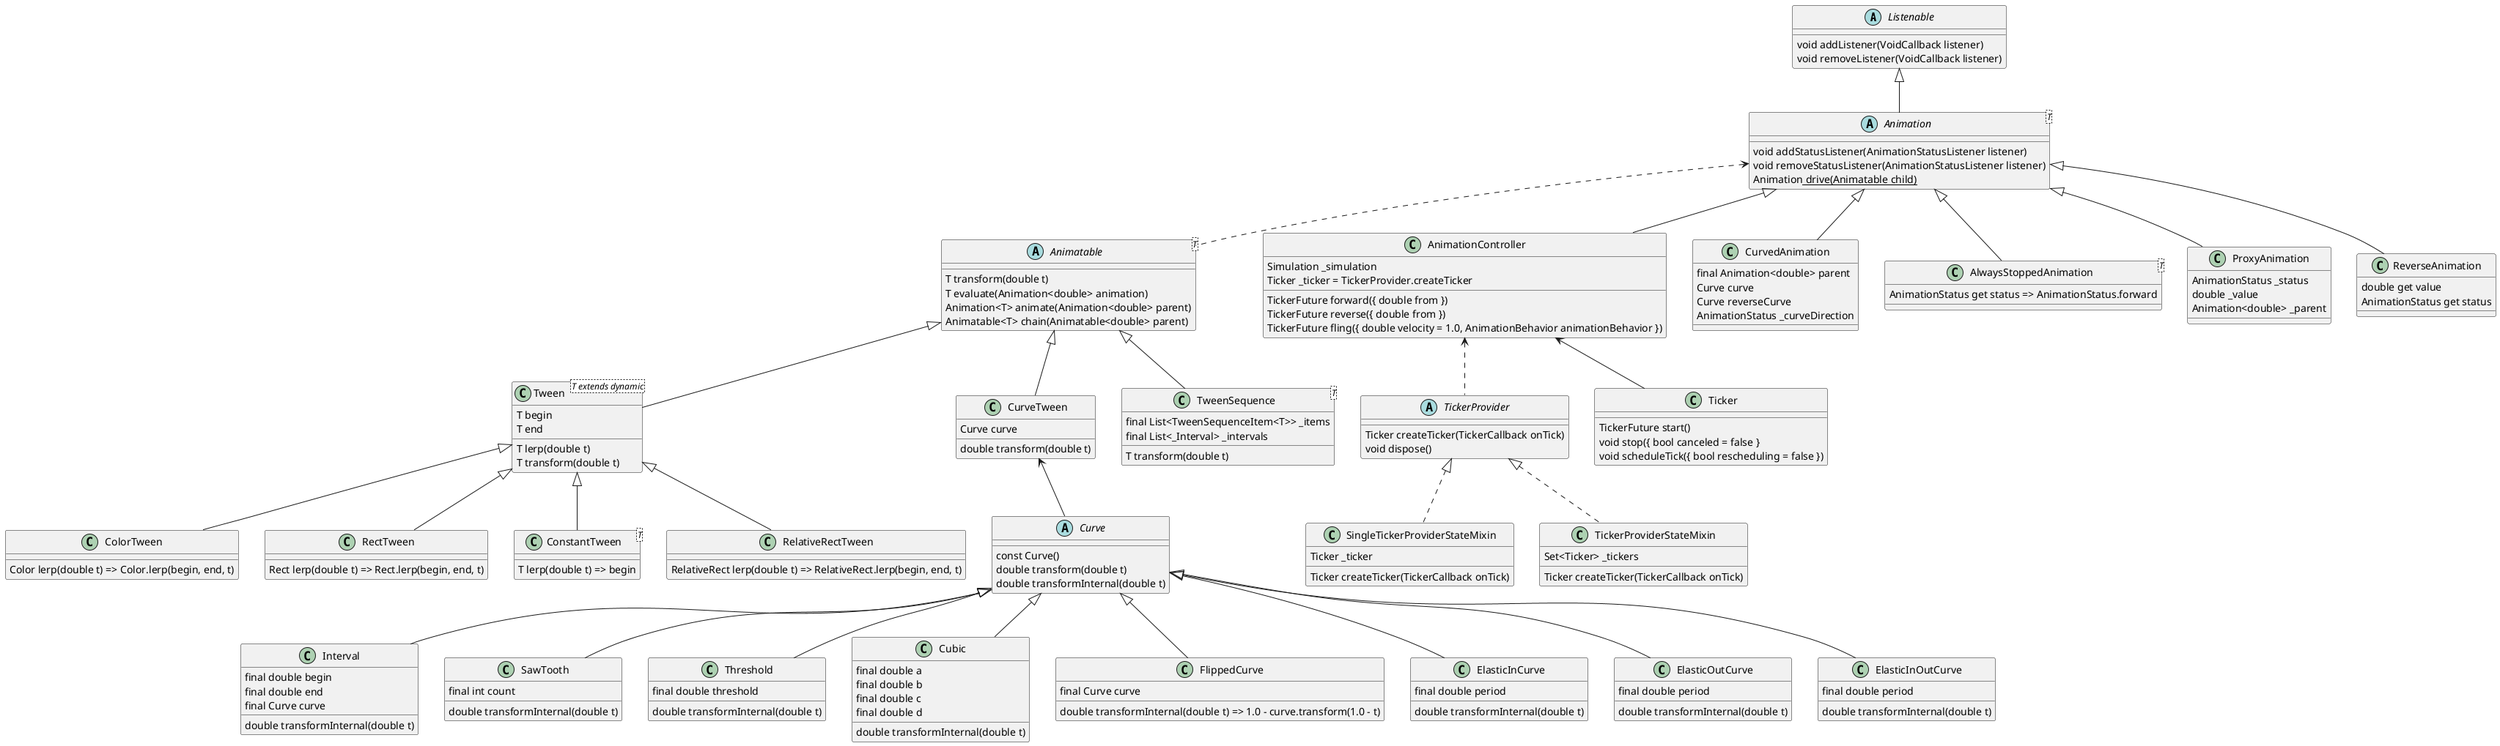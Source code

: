 @startuml

abstract class Listenable{
   void addListener(VoidCallback listener)
   void removeListener(VoidCallback listener)
}
'note left of Listenable{
'  定义：维护一个listener列表的对象
'  侦听器通常用于通知客户端该对象已经更新
'  该接口有两种变体：
'    ValueListenable：一个带有_current value_的增强Listenable接口
'    Animation：增加添加方向概念（正向或反向）的增强[ValueListenable]接口
'  以下子类与这些接口有关
'      ChangeNotifier
'      ValueNotifier
'}

abstract class Animation<T>{
   void addStatusListener(AnimationStatusListener listener)
   void removeStatusListener(AnimationStatusListener listener)
   Animation<U> drive<U>(Animatable<U> child)
}

'note right of Animation{
'  值为“T”的动画
'  动画由一个值（类型为“T`”）和一个状态组成.该status表示动画是否在概念上从开始到结束或从结束回到开头运行,虽然实际动画的值可能不会单调变化
'     （例如，如果动画使用反弹曲线)
'  动画还允许其他对象监听其或他们的状态或值的变化,这些回调在“动画”pipeline阶段被调用，就在重建小部件之前
'  要创建可以向前和向后运行的新动画，请考虑使用[AnimationController]
'  add/removeStatusListener  添加或移除void Function(AnimationStatus status)的监听
'  drive  将[Tween]（或[CurveTween]）链接到此[动画]，调用Animatable的animate方法
'     此方法仅对`Animation <double>`实例有效（即当'T`为`double`时），这意味着，例如，可以在[AnimationController]对象上调用它，
'       以及[CurvedAnimation] s，[ProxyAnimation] s，[ReverseAnimation] s，[TrainHoppingAnimation] s
'     和Animatable.animate一样的效果
'}

abstract class Animatable<T> {
  T transform(double t)
  T evaluate(Animation<double> animation)
  Animation<T> animate(Animation<double> parent)
  Animatable<T> chain(Animatable<double> parent)
}
'note right of Animatable{
'  定义： 给定[Animation <double>]作为输入可以生成类型为“T”的值的对象
'  通常，输入动画的值名义上在0.0到1.0范围内。但是，原则上可以提供任何价值
'  [Animatable]的主要子类是[Tween]
'  transform 返回“t”点处对象的值,`t`的值名义上是0.0到1.0范围内的一个分数，但实际上它可能超出这个范围
'  evaluate 给定[Animation]的此对象的当前值,该函数通过推迟到[transform]来实现。想要提供自定义行为的子类应覆盖[transform]，而不是[evaluate]
'  animate 返回由给定动画驱动的新[Animation]，但接受由此对象确定的值.本质上，这会返回一个[Animation]，它会自动将[evaluate]方法应用于父级的值
'  chain 返回一个新的[Animatable]，其值通过首先评估给定父级然后评估此对象来确定
'     这允许在获取[Animation]之前链接[Tween]s
'}

class AnimationController {
  Simulation _simulation
  Ticker _ticker = TickerProvider.createTicker
  TickerFuture forward({ double from })
  TickerFuture reverse({ double from })
  TickerFuture fling({ double velocity = 1.0, AnimationBehavior animationBehavior })
}
'note right of AnimationController{
'  定义：动画控制器
'  此类允许您执行诸如此类的任务：
'    1播放动画[forward]或[reverse]或[stop]动画
'    2将动画设置为特定的[value]
'    3定义动画的[upperBound]和[lowerBound]值
'    4使用物理模拟创建[fling]动画效果
'  默认情况下，[AnimationController]在给定的持续时间内线性生成从0.0到1.0范围值,动画控制器在运行应用程序的设备准备好显示新的frame时生成新的值，
'    （通常，此速率约为每秒60个值）
'
'  Ticker providers
'    widget测试框架[WidgetTester]对象可用作ticker代码提供者在测试环境中
'    [AnimationController]需要一个[TickerProvider]，它是使用的构造函数配置的的`vsync`参数
'    [TickerProvider]interface描述了[Ticker]对象的工厂
'    一个[Ticker]是一个知道如何用[SchedulerBinding]注册自己的对象并每帧触发一次回调
'  life cycle
'    AnimationController在state的中initState中初始化，在dispose中销毁
'
'  在[AnimationController]中使用[Future]
'    启动动画的方法返回一个[TickerFuture]对象在动画成功完成时完成，并且永远不会抛出错误，如果动画被取消，future永远不会完成。
'    这个对象还有一个[TickerFuture.orCancel]属性，它返回一个[Future]在动画成功完成时完成，并以动画中止时出错completeError
'    监听取消代码：
'    Future<void> fadeOutAndUpdateState() async {
'    ///   try {
'    ///     await fadeAnimationController.forward().orCancel;
'    ///   } on TickerCanceled {
'    ///     // the animation got canceled, probably because we were disposed
'    ///   }
'
'    //AnimationBehavior
'   配置动画禁用时[AnimationController]的行为方式
'   当[AccessibilityFeatures.disableAnimations]为true时，设备会询问flutter以尽可能减少或禁用动画。为了纪念这一点，
'      我们减少了动画的持续时间和相应的帧数。这个枚举用于允许某些[AnimationController]选择退出此行为。
'      例如，例如，控制物理模拟的[AnimationController]对于可滚动列表将具有[AnimationBehavior.preserve]，所以那时候
'      用户尝试滚动，它不会跳到结尾/开始太快。此时应用了动画
'   normal   当[AccessibilityFeatures.disableAnimations]为真时，[AnimationController]将减少其持续时间
'   preserve [AnimationController]将保留其行为。如果widget未考虑[AccessibilityFeatures.disableAnimations]标记，
'            则这是重复动画的默认设置，以防止它们在屏幕上快速闪烁，没有动画就闪烁了。

'
'}
abstract class TickerProvider{
  Ticker createTicker(TickerCallback onTick)
  void dispose()
}

'mixin     plantuml不支持mixin
class SingleTickerProviderStateMixin{
  Ticker _ticker
  Ticker createTicker(TickerCallback onTick)
}
'note right of SingleTickerProviderStateMixin{
'   提供单个[Ticker]，配置为仅在当前时间内树被启用时触发tick，由[TickerMode]定义
'  createTicker方法  _ticker = Ticker(onTick, debugLabel: 'created by $this')
'
'}

'mixin     plantuml不支持mixin
class TickerProviderStateMixin{
  Set<Ticker> _tickers
  Ticker createTicker(TickerCallback onTick)
}

class Ticker {
   TickerFuture start()
   void stop({ bool canceled = false }
   void scheduleTick({ bool rescheduling = false })
}

'note right of Ticker{
'  定义：每个动画帧调用一次回调
'  创建时，最初会禁用ticker。调用[start]启用ticker
'  通过将[muted]设置为true可以使[Ticker]静音,虽然沉默，时间仍然过去，仍然可以调用[start]和[stop]，但是没有回调
'  按照惯例，[start]和[stop]方法由ticker的消费者使用，并且[muted]属性由[TickerProvider]控制,并创建了ticker
'  ticker由[SchedulerBinding]驱动。看[SchedulerBinding.scheduleFrameCallback]
'
'  scheduleTick 安排下一帧的ticker ,只有在[shouldScheduleTick]为真时才应该调用他
'}

'note right of TickerProviderStateMixin{
'  定义： 提供多个[Ticker]对象，这些对象配置为仅在当前时间内树被启用时触发tick，由[TickerMode]定义
'  createTicker方法 创建一个_WidgetTicker(onTick, this, debugLabel: 'created by $this')，并将其添加入_tickers以及作为方法返回
'}

class Tween<T extends dynamic>{
  T begin
  T end
  T lerp(double t)
  T transform(double t)
}
'note left of Tween{
'  定义 开始值和结束值之间的线性插值
'  如果要在范围内插值，[Tween]非常有用
'  性能优化
'    Tween是可变的，具体来说，它们的[begin]和[end]值可以在运行时更改。使用[Animation.drive]创建的对象使用[Tween]，将立即兑现对
'    底层[Tween]的更改（尽管如此）侦听器只有在[动画]正在动画时才会被触发。这可以用来动态地改变动画而不必重新创建从[AnimationController]
'    到final [Tween]链中的所有对象，
'    但是，如果永远不会更改[Tween]的值，则可以进一步优化应用：对象可以存储在`static final`变量中，以便只要需要[Tween]，就会使用完全相同的实例
'    这比在State.build中创建相同的tween更好
'  有特殊考虑的类型
'    具有[lerp]静态方法的类通常具有相应的专用[Tween]子类调用该方法。例如，[ColorTween]使用[Color.lerp]实现[ColorTween.lerp]方法
'    这不会扩展到带有`+`，`-`和`*`运算符的任何类型。在特别是，[int]不满足这个精确的契约（`int * double`实际返回[num]，而不是[int]）
'    因此有两个特定的类，可用于插值整数
'      [IntTween]，它是线性插值的近似值（使用[double.round]）
'      [StepTween]，它使用[double.floor]来确保结果永远不会比使用`Tween <double>`时更大
'    [Size]上的相关运营商也不履行此合同[SizeTween]使用[Size.lerp]
'
'  lerp  返回此变量在给定动画时钟值处具有的值,此方法的默认实现使用`T`上的[+]，[ - ]和[*] 运算符。因此，在调用此方法时，[begin]和[end]属性必须为非null
'  transform 返回给定动画的当前值的插值  该功能通过推迟到[lerp]来实现。想要提供自定义行为的子类应该覆盖[lerp]，而不是[transform]（也不是[evaluate])
'}

class ColorTween{
 Color lerp(double t) => Color.lerp(begin, end, t)
}

'note right of ColorTween{
'  定义：两种颜色之间的插值
'  该类专门用于[Tween <Color>]的插值，实现方式[Color.lerp]
'}

class RectTween{
  Rect lerp(double t) => Rect.lerp(begin, end, t)
}
'note right of RectTween{
'  定义：两个矩形之间的插值
'    该类专门用于[Tween <Rect>]的插值，实现方式[Rect.lerp]
'}

class CurveTween{
  Curve curve
  double transform(double t)
}
'note bottom of ColorTween{
'  定义：通过给定曲线转换给定动画的值
'}
class ConstantTween<T>{
  T lerp(double t) => begin
}
'note right of ConstantTween{
'  定义：具有常量值的补间
'}

class RelativeRectTween{
    RelativeRect lerp(double t) => RelativeRect.lerp(begin, end, t)
}
'note right of RelativeRectTween{
'  定义：两个相对rects之间的插值
'  该类使用[RelativeRect.lerp]专门用于[Tween <RelativeRect>]的插值
'}
class CurvedAnimation{
  final Animation<double> parent
  Curve curve
  Curve reverseCurve
  AnimationStatus _curveDirection
}
'note right of CurvedAnimation{
'  定义：将曲线应用于另一个Animation的Animation
'  当您想要应用非线性[曲线]时到一个动画对象，[CurvedAnimation]非常有用，特别是当动画正在前进与后退时相比需要不同的曲线时
'  根据给定的曲线，[CurvedAnimation]的输出可能有比输入范围更广。例如，弹性曲线如[Curves.elasticIn]将显着超调或低于范围为0.0到1.0的默认值
'  如果要将[Curve]应用于[Tween]，请考虑使用[CurveTween]
'  /// final Animation<double> animation = CurvedAnimation(
'  ///   parent: controller,
'  ///   curve: Curves.easeIn,
'  ///   reverseCurve: Curves.easeOut,
'  /// );
'
'}
class AlwaysStoppedAnimation<T>{
   AnimationStatus get status => AnimationStatus.forward
}
'note right of AlwaysStoppedAnimation{
'  定义：始终以给定值停止的动画
'  [status]始终是[AnimationStatus.forward]
'  由于[AlwaysStoppedAnimation]的[value]和[status]永远不会更改，因此永远不会调用侦听器。因此，在多个地方重用[AlwaysStoppedAnimation]实例是安全的
'  如果在编译时已知使用的值[value]，则应将构造函数调用为`const`构造函数
'}

class ProxyAnimation{
  AnimationStatus _status
  double _value
  Animation<double> _parent
}
'
'note right of ProxyAnimation{
'  定义：作为另一个动画的代理的动画
'  代理动画很有用，因为父动画可以变异。例如，一个对象可以创建代理动画，将代理交给另一个object，然后更改代理接收的动画的值
'}

class ReverseAnimation{
   double get value
   AnimationStatus get status
}
'note right of ReverseAnimation{
'  定义： 与另一个动画相反的动画
'  如果父动画从0.0到1.0向前运行，则此动画从1.0到0.0反向运行
'  使用[ReverseAnimation]不同于简单地使用开始为1.0，结束为0.0的[Tween]，因为补间不会更改状态或动画的方向
'}

class TweenSequence<T>{
   final List<TweenSequenceItem<T>> _items
   final List<_Interval> _intervals
   T transform(double t)
}
'note left of TweenSequence{
'  定义：允许创建其值由[Tween]s的序列定义的[Animation]
'  每个[TweenSequenceItem]都有一个定义其动画的持续时间百分比的权重.每个tween定义动画在其权重指示的间隔期间的值
'}
abstract class Curve{
   const Curve()
   double transform(double t)
   double transformInternal(double t)
}
'note right of Curve{
'  定义：缓和曲线，即单位间隔到单位间隔的映射
'  const Curve  抽象const构造函数。此构造函数使子类能够提供const构造函数，以便它们可以在const表达式中使用
'  缓动曲线用于调整动画随时间的变化率，允许他们加速和减速，而不是移动到恒定速率
'  曲线必须映射t = 0.0到0.0和t = 1.0到1.0
'}
class Interval{
  final double begin
  final double end
  final Curve curve
  double transformInternal(double t)
}
'note right of Interval{
'  定义：曲线为0.0直到[开始]，然后弯曲（根据[曲线]来自在[end]为0.0到1.0），然后为1.0
'  间隔，定义动画开始百分比，结束百分比
'  [间隔]可用于延迟动画。例如，一个使用[begin]设为0.5,[end]设为1.0的[interval]的6秒钟的动画，将基本上成为一个三秒钟后开始的持续三秒钟的动画
'}

class SawTooth{
  final int count
  double transformInternal(double t)
}
'note right of SawTooth{
'  定义：锯齿曲线，在单位间隔内重复给定次数
'  可用于闪烁？？
'  曲线从0.0线性上升到1.0，然后每次迭代不连续地下降到0.0
'}

class Threshold{
  final double threshold
  double transformInternal(double t)
}
'note right of Threshold{
'   Threshold,阀门，域
'   曲线在达到阈值之前为0.0，然后跳到1.0
'}

class Cubic{
   final double a
   final double b
   final double c
   final double d
   double transformInternal(double t)
}
'note right of Cubic{
'  定义：单位区间的三次多项式映射
'  [Cubic]类实现三阶Bézier曲线
'  第一个控制点（a,b）
'  第二个控制点（c,d）
'}
class FlippedCurve{
  final Curve curve
  double transformInternal(double t) => 1.0 - curve.transform(1.0 - t)
}

'note right of FlippedCurve{
'   曲线是其给定曲线的反转
'}

class ElasticInCurve{
   final double period
   double transformInternal(double t)
}
'note right of ElasticInCurve{
'  振荡曲线，在超出其范围时增大幅度
'  使用默认周期0.4的此类的实例可用作[Curves.elasticIn]
'}

class ElasticOutCurve{
   final double period
   double transformInternal(double t)
}
'note right of ElasticOutCurve{
'  一条振荡曲线，在超出其范围时会缩小幅度
'  使用默认周期0.4的此类的实例可用作[Curves.elasticOut]
'}
class ElasticInOutCurve{
   final double period
   double transformInternal(double t)
}

'note right of ElasticInOutCurve{
'   振荡的曲线，超出其范围随着时间的推移而增长然后缩小
'   使用默认周期0.4的此类的实例可用作[Curves.elasticInOut]
'}
Listenable <|-- Animation
Animation  <.. Animatable
Animation  <|--         AnimationController
Animation  <|--         CurvedAnimation
Animation  <|--         AlwaysStoppedAnimation
Animation  <|--         ProxyAnimation
Animation  <|--         ReverseAnimation

AnimationController <-- Ticker
AnimationController <.. TickerProvider
TickerProvider      <|.. SingleTickerProviderStateMixin
TickerProvider      <|.. TickerProviderStateMixin
Animatable          <|-- Tween
Animatable          <|-- CurveTween
Animatable          <|-- TweenSequence


Tween          <|-- ColorTween
Tween          <|-- RectTween
Tween          <|-- ConstantTween
Tween          <|-- RelativeRectTween

CurveTween     <-- Curve

Curve       <|--  Interval
Curve       <|--  SawTooth
Curve       <|--  Threshold
Curve       <|--  Cubic
Curve       <|--  FlippedCurve
Curve       <|--  ElasticInCurve
Curve       <|--  ElasticOutCurve
Curve       <|--  ElasticInOutCurve

@enduml